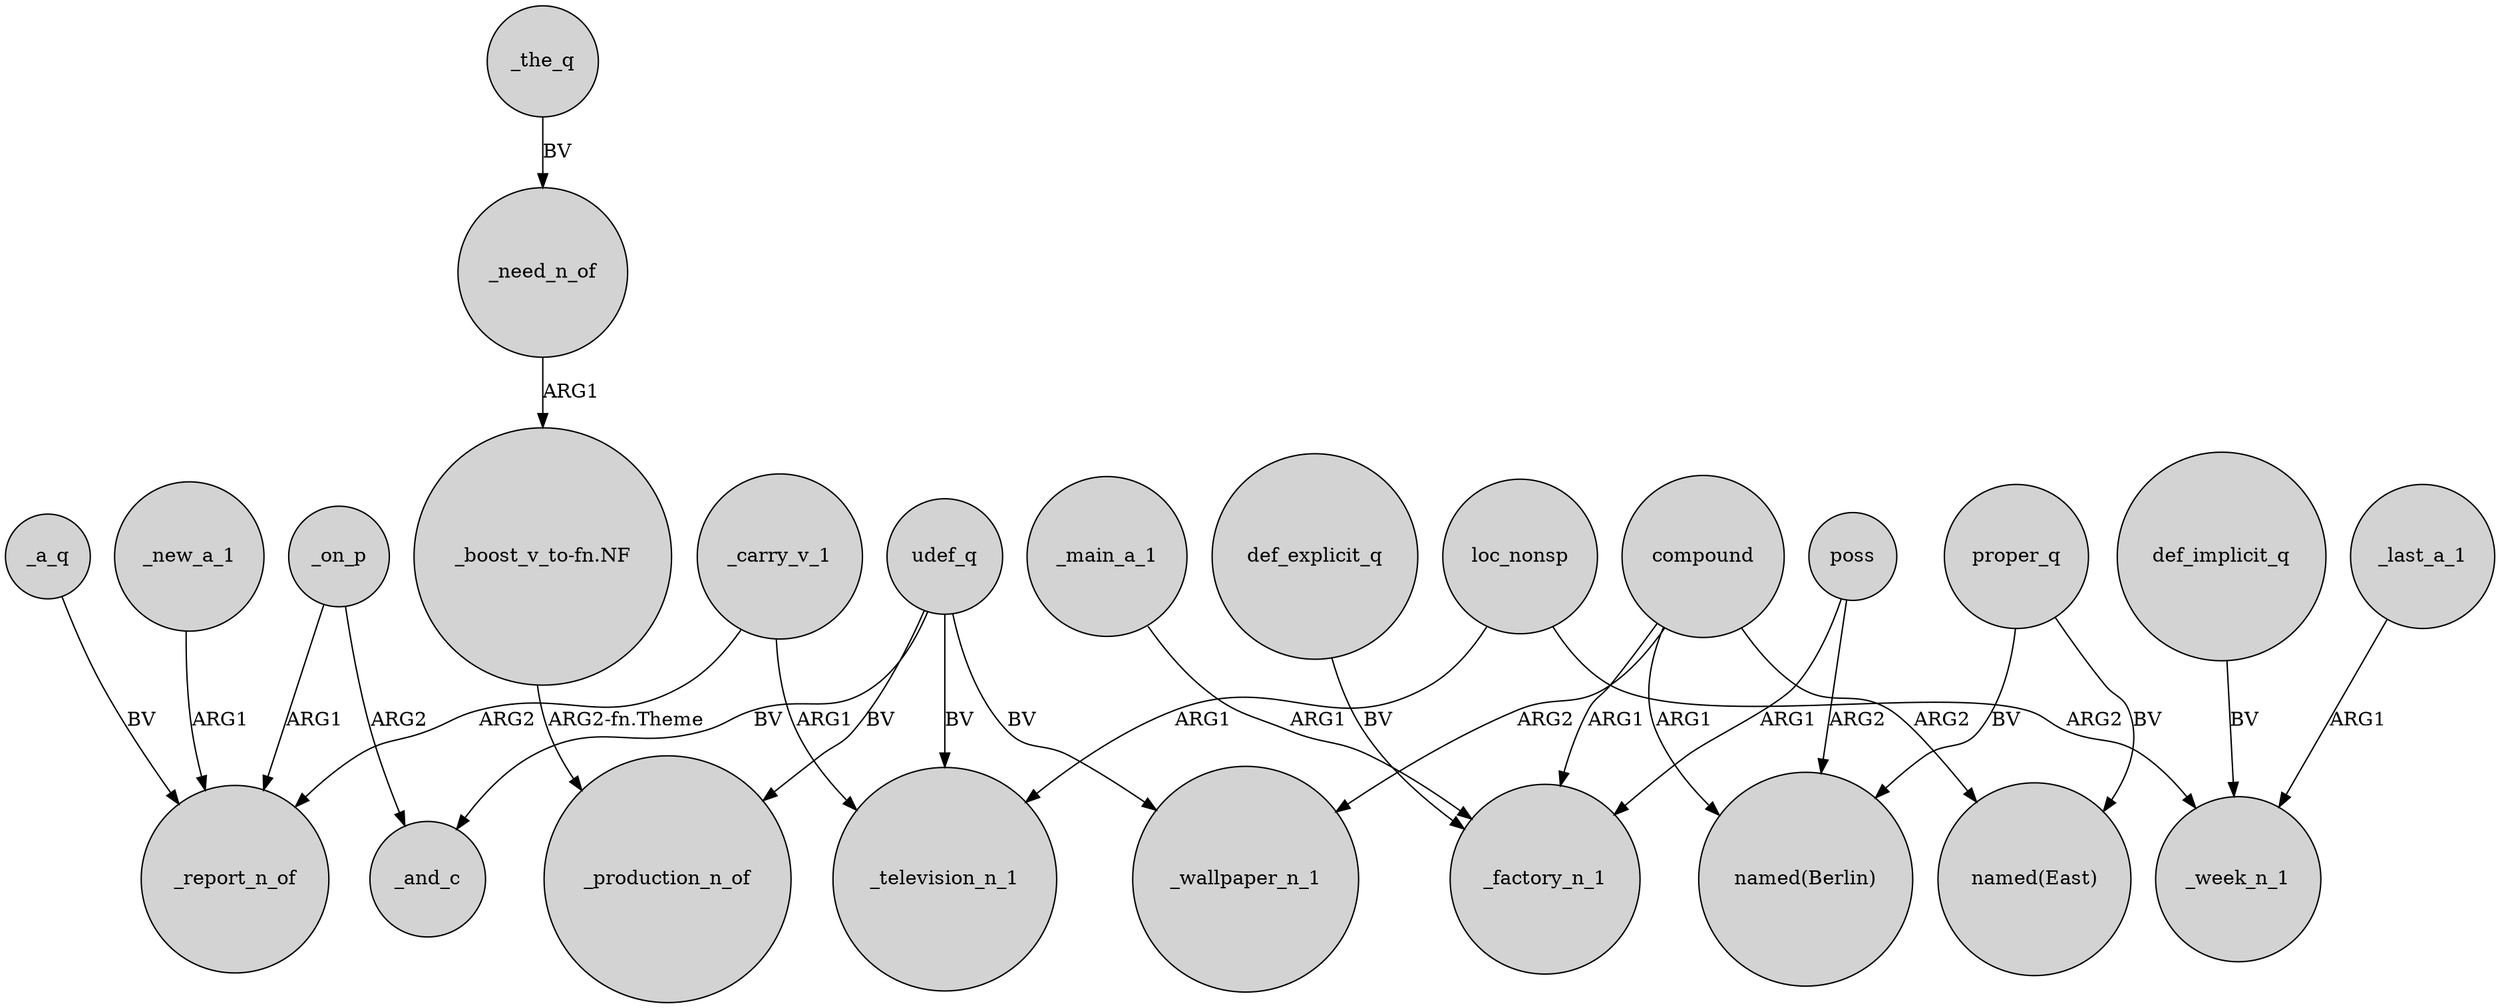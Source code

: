 digraph {
	node [shape=circle style=filled]
	_a_q -> _report_n_of [label=BV]
	udef_q -> _production_n_of [label=BV]
	_need_n_of -> "_boost_v_to-fn.NF" [label=ARG1]
	def_explicit_q -> _factory_n_1 [label=BV]
	def_implicit_q -> _week_n_1 [label=BV]
	udef_q -> _television_n_1 [label=BV]
	"_boost_v_to-fn.NF" -> _production_n_of [label="ARG2-fn.Theme"]
	poss -> "named(Berlin)" [label=ARG2]
	compound -> _wallpaper_n_1 [label=ARG2]
	loc_nonsp -> _television_n_1 [label=ARG1]
	compound -> _factory_n_1 [label=ARG1]
	udef_q -> _wallpaper_n_1 [label=BV]
	_carry_v_1 -> _report_n_of [label=ARG2]
	loc_nonsp -> _week_n_1 [label=ARG2]
	_the_q -> _need_n_of [label=BV]
	_new_a_1 -> _report_n_of [label=ARG1]
	_last_a_1 -> _week_n_1 [label=ARG1]
	_on_p -> _report_n_of [label=ARG1]
	_on_p -> _and_c [label=ARG2]
	_carry_v_1 -> _television_n_1 [label=ARG1]
	compound -> "named(Berlin)" [label=ARG1]
	_main_a_1 -> _factory_n_1 [label=ARG1]
	proper_q -> "named(Berlin)" [label=BV]
	udef_q -> _and_c [label=BV]
	proper_q -> "named(East)" [label=BV]
	compound -> "named(East)" [label=ARG2]
	poss -> _factory_n_1 [label=ARG1]
}
